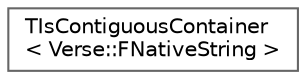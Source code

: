 digraph "Graphical Class Hierarchy"
{
 // INTERACTIVE_SVG=YES
 // LATEX_PDF_SIZE
  bgcolor="transparent";
  edge [fontname=Helvetica,fontsize=10,labelfontname=Helvetica,labelfontsize=10];
  node [fontname=Helvetica,fontsize=10,shape=box,height=0.2,width=0.4];
  rankdir="LR";
  Node0 [id="Node000000",label="TIsContiguousContainer\l\< Verse::FNativeString \>",height=0.2,width=0.4,color="grey40", fillcolor="white", style="filled",URL="$d3/d7f/structTIsContiguousContainer_3_01Verse_1_1FNativeString_01_4.html",tooltip=" "];
}
